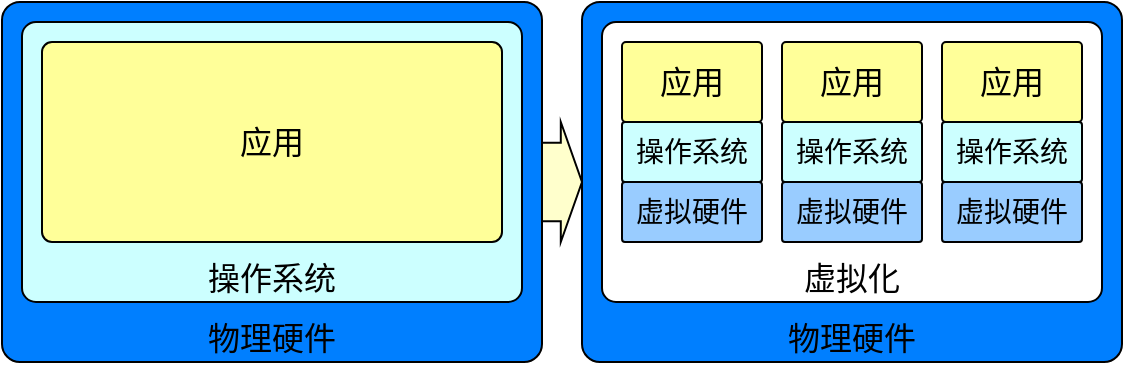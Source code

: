 <mxfile>
    <diagram id="6yha9sfPPJLMX06iLjlm" name="第 1 页">
        <mxGraphModel dx="190" dy="760" grid="1" gridSize="10" guides="1" tooltips="1" connect="1" arrows="1" fold="1" page="1" pageScale="1" pageWidth="827" pageHeight="1169" math="0" shadow="0">
            <root>
                <mxCell id="0"/>
                <mxCell id="1" parent="0"/>
                <mxCell id="2" value="物理硬件" style="rounded=1;whiteSpace=wrap;html=1;verticalAlign=bottom;arcSize=5;fontSize=16;fillColor=#007FFF;" parent="1" vertex="1">
                    <mxGeometry x="30" y="100" width="270" height="180" as="geometry"/>
                </mxCell>
                <mxCell id="3" value="操作系统" style="rounded=1;whiteSpace=wrap;html=1;verticalAlign=bottom;arcSize=5;fontSize=16;fillColor=#CCFFFF;" parent="1" vertex="1">
                    <mxGeometry x="40" y="110" width="250" height="140" as="geometry"/>
                </mxCell>
                <mxCell id="4" value="应用" style="rounded=1;whiteSpace=wrap;html=1;verticalAlign=middle;arcSize=5;fontSize=16;fillColor=#FFFF99;" parent="1" vertex="1">
                    <mxGeometry x="50" y="120" width="230" height="100" as="geometry"/>
                </mxCell>
                <mxCell id="5" value="物理硬件" style="rounded=1;whiteSpace=wrap;html=1;verticalAlign=bottom;arcSize=5;fontSize=16;fillColor=#007FFF;" parent="1" vertex="1">
                    <mxGeometry x="320" y="100" width="270" height="180" as="geometry"/>
                </mxCell>
                <mxCell id="6" value="虚拟化" style="rounded=1;whiteSpace=wrap;html=1;verticalAlign=bottom;arcSize=5;fontSize=16;fillColor=#FFFFFF;" parent="1" vertex="1">
                    <mxGeometry x="330" y="110" width="250" height="140" as="geometry"/>
                </mxCell>
                <mxCell id="8" value="操作系统" style="rounded=1;whiteSpace=wrap;html=1;verticalAlign=middle;arcSize=5;fontSize=14;fillColor=#CCFFFF;" parent="1" vertex="1">
                    <mxGeometry x="340" y="160" width="70" height="30" as="geometry"/>
                </mxCell>
                <mxCell id="7" value="应用" style="rounded=1;whiteSpace=wrap;html=1;verticalAlign=middle;arcSize=5;fontSize=16;fillColor=#FFFF99;" parent="1" vertex="1">
                    <mxGeometry x="340" y="120" width="70" height="40" as="geometry"/>
                </mxCell>
                <mxCell id="9" value="虚拟硬件" style="rounded=1;whiteSpace=wrap;html=1;verticalAlign=middle;arcSize=5;fontSize=14;fillColor=#99CCFF;" parent="1" vertex="1">
                    <mxGeometry x="340" y="190" width="70" height="30" as="geometry"/>
                </mxCell>
                <mxCell id="10" value="虚拟硬件" style="rounded=1;whiteSpace=wrap;html=1;verticalAlign=middle;arcSize=5;fontSize=14;fillColor=#99CCFF;" parent="1" vertex="1">
                    <mxGeometry x="420" y="190" width="70" height="30" as="geometry"/>
                </mxCell>
                <mxCell id="11" value="虚拟硬件" style="rounded=1;whiteSpace=wrap;html=1;verticalAlign=middle;arcSize=5;fontSize=14;fillColor=#99CCFF;" parent="1" vertex="1">
                    <mxGeometry x="500" y="190" width="70" height="30" as="geometry"/>
                </mxCell>
                <mxCell id="12" value="操作系统" style="rounded=1;whiteSpace=wrap;html=1;verticalAlign=middle;arcSize=5;fontSize=14;fillColor=#CCFFFF;" parent="1" vertex="1">
                    <mxGeometry x="420" y="160" width="70" height="30" as="geometry"/>
                </mxCell>
                <mxCell id="13" value="应用" style="rounded=1;whiteSpace=wrap;html=1;verticalAlign=middle;arcSize=5;fontSize=16;fillColor=#FFFF99;" parent="1" vertex="1">
                    <mxGeometry x="420" y="120" width="70" height="40" as="geometry"/>
                </mxCell>
                <mxCell id="14" value="操作系统" style="rounded=1;whiteSpace=wrap;html=1;verticalAlign=middle;arcSize=5;fontSize=14;fillColor=#CCFFFF;" parent="1" vertex="1">
                    <mxGeometry x="500" y="160" width="70" height="30" as="geometry"/>
                </mxCell>
                <mxCell id="15" value="应用" style="rounded=1;whiteSpace=wrap;html=1;verticalAlign=middle;arcSize=5;fontSize=16;fillColor=#FFFF99;" parent="1" vertex="1">
                    <mxGeometry x="500" y="120" width="70" height="40" as="geometry"/>
                </mxCell>
                <mxCell id="16" value="" style="shape=singleArrow;whiteSpace=wrap;html=1;fontSize=14;verticalAlign=middle;arrowWidth=0.653;arrowSize=0.53;fillColor=#FFFFCC;" parent="1" vertex="1">
                    <mxGeometry x="300" y="160" width="20" height="60" as="geometry"/>
                </mxCell>
            </root>
        </mxGraphModel>
    </diagram>
</mxfile>